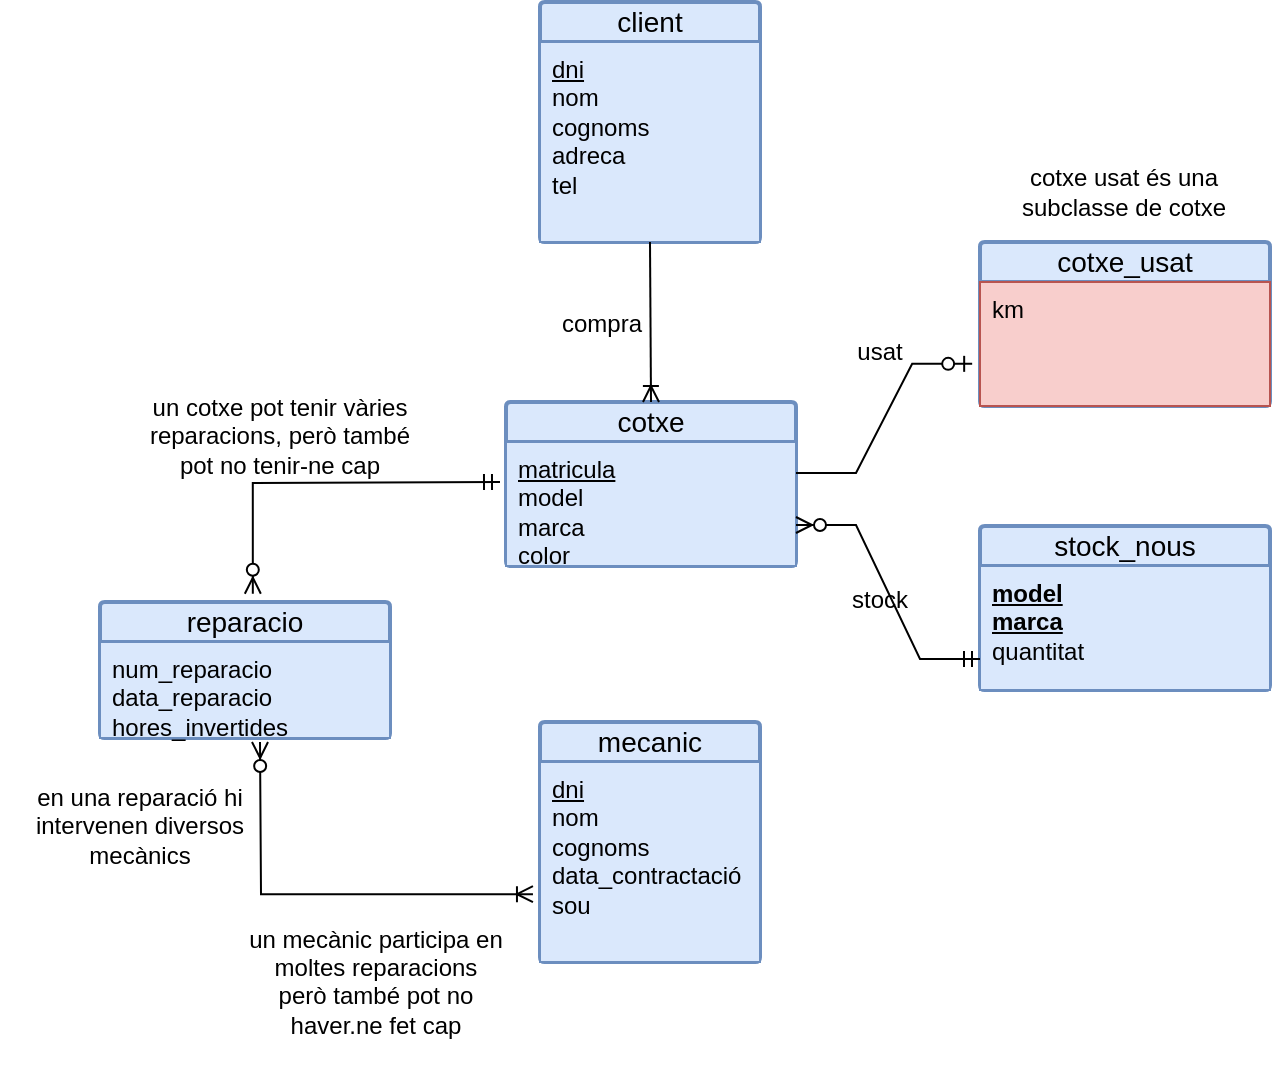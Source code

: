 <mxfile version="23.1.5" type="device">
  <diagram name="Pàgina-1" id="v9YWA_F2hAWRqaUywkiF">
    <mxGraphModel dx="698" dy="470" grid="1" gridSize="10" guides="1" tooltips="1" connect="1" arrows="1" fold="1" page="1" pageScale="1" pageWidth="827" pageHeight="1169" math="0" shadow="0">
      <root>
        <mxCell id="0" />
        <mxCell id="1" parent="0" />
        <mxCell id="ifhW9bHjw9jyQHOwnYPM-41" value="client" style="swimlane;childLayout=stackLayout;horizontal=1;startSize=20;horizontalStack=0;rounded=1;fontSize=14;fontStyle=0;strokeWidth=2;resizeParent=0;resizeLast=1;shadow=0;dashed=0;align=center;arcSize=4;whiteSpace=wrap;html=1;fillColor=#dae8fc;strokeColor=#6c8ebf;" parent="1" vertex="1">
          <mxGeometry x="340" y="160" width="110" height="120" as="geometry" />
        </mxCell>
        <mxCell id="ifhW9bHjw9jyQHOwnYPM-42" value="&lt;div&gt;&lt;u&gt;dni&lt;/u&gt;&lt;/div&gt;&lt;div&gt;nom&lt;/div&gt;&lt;div&gt;cognoms&lt;/div&gt;&lt;div&gt;adreca&lt;/div&gt;&lt;div&gt;tel&lt;br&gt;&lt;/div&gt;" style="align=left;strokeColor=#6c8ebf;fillColor=#dae8fc;spacingLeft=4;fontSize=12;verticalAlign=top;resizable=0;rotatable=0;part=1;html=1;" parent="ifhW9bHjw9jyQHOwnYPM-41" vertex="1">
          <mxGeometry y="20" width="110" height="100" as="geometry" />
        </mxCell>
        <mxCell id="ObNUjRc8RgcXsFkxHlF3-1" value="" style="align=left;strokeColor=#6c8ebf;fillColor=#dae8fc;spacingLeft=4;fontSize=12;verticalAlign=top;resizable=0;rotatable=0;part=1;html=1;" parent="ifhW9bHjw9jyQHOwnYPM-41" vertex="1">
          <mxGeometry y="120" width="110" as="geometry" />
        </mxCell>
        <mxCell id="ifhW9bHjw9jyQHOwnYPM-43" value="cotxe" style="swimlane;childLayout=stackLayout;horizontal=1;startSize=20;horizontalStack=0;rounded=1;fontSize=14;fontStyle=0;strokeWidth=2;resizeParent=0;resizeLast=1;shadow=0;dashed=0;align=center;arcSize=4;whiteSpace=wrap;html=1;fillColor=#dae8fc;strokeColor=#6c8ebf;" parent="1" vertex="1">
          <mxGeometry x="323" y="360" width="145" height="82" as="geometry" />
        </mxCell>
        <mxCell id="ifhW9bHjw9jyQHOwnYPM-44" value="&lt;u&gt;matricula&lt;/u&gt;&lt;div&gt;model&lt;/div&gt;&lt;div&gt;marca&lt;/div&gt;&lt;div&gt;color&lt;br&gt;&lt;/div&gt;" style="align=left;strokeColor=#6c8ebf;fillColor=#dae8fc;spacingLeft=4;fontSize=12;verticalAlign=top;resizable=0;rotatable=0;part=1;html=1;" parent="ifhW9bHjw9jyQHOwnYPM-43" vertex="1">
          <mxGeometry y="20" width="145" height="62" as="geometry" />
        </mxCell>
        <mxCell id="ObNUjRc8RgcXsFkxHlF3-2" value="cotxe_usat" style="swimlane;childLayout=stackLayout;horizontal=1;startSize=20;horizontalStack=0;rounded=1;fontSize=14;fontStyle=0;strokeWidth=2;resizeParent=0;resizeLast=1;shadow=0;dashed=0;align=center;arcSize=4;whiteSpace=wrap;html=1;fillColor=#dae8fc;strokeColor=#6c8ebf;" parent="1" vertex="1">
          <mxGeometry x="560" y="280" width="145" height="82" as="geometry" />
        </mxCell>
        <mxCell id="ObNUjRc8RgcXsFkxHlF3-3" value="km" style="align=left;strokeColor=#b85450;fillColor=#f8cecc;spacingLeft=4;fontSize=12;verticalAlign=top;resizable=0;rotatable=0;part=1;html=1;" parent="ObNUjRc8RgcXsFkxHlF3-2" vertex="1">
          <mxGeometry y="20" width="145" height="62" as="geometry" />
        </mxCell>
        <mxCell id="ObNUjRc8RgcXsFkxHlF3-4" value="stock_nous" style="swimlane;childLayout=stackLayout;horizontal=1;startSize=20;horizontalStack=0;rounded=1;fontSize=14;fontStyle=0;strokeWidth=2;resizeParent=0;resizeLast=1;shadow=0;dashed=0;align=center;arcSize=4;whiteSpace=wrap;html=1;fillColor=#dae8fc;strokeColor=#6c8ebf;" parent="1" vertex="1">
          <mxGeometry x="560" y="422" width="145" height="82" as="geometry" />
        </mxCell>
        <mxCell id="ObNUjRc8RgcXsFkxHlF3-5" value="&lt;b&gt;&lt;u&gt;model&lt;/u&gt;&lt;/b&gt;&lt;div&gt;&lt;b&gt;&lt;u&gt;marca&lt;/u&gt;&lt;/b&gt;&lt;/div&gt;&lt;div&gt;quantitat&lt;br&gt;&lt;/div&gt;" style="align=left;strokeColor=#6c8ebf;fillColor=#dae8fc;spacingLeft=4;fontSize=12;verticalAlign=top;resizable=0;rotatable=0;part=1;html=1;" parent="ObNUjRc8RgcXsFkxHlF3-4" vertex="1">
          <mxGeometry y="20" width="145" height="62" as="geometry" />
        </mxCell>
        <mxCell id="ObNUjRc8RgcXsFkxHlF3-6" value="mecanic" style="swimlane;childLayout=stackLayout;horizontal=1;startSize=20;horizontalStack=0;rounded=1;fontSize=14;fontStyle=0;strokeWidth=2;resizeParent=0;resizeLast=1;shadow=0;dashed=0;align=center;arcSize=4;whiteSpace=wrap;html=1;fillColor=#dae8fc;strokeColor=#6c8ebf;" parent="1" vertex="1">
          <mxGeometry x="340" y="520" width="110" height="120" as="geometry" />
        </mxCell>
        <mxCell id="ObNUjRc8RgcXsFkxHlF3-7" value="&lt;div&gt;&lt;u&gt;dni&lt;/u&gt;&lt;/div&gt;&lt;div&gt;nom&lt;/div&gt;&lt;div&gt;cognoms&lt;/div&gt;&lt;div&gt;data_contractació&lt;br&gt;&lt;/div&gt;&lt;div&gt;sou&lt;br&gt;&lt;/div&gt;" style="align=left;strokeColor=#6c8ebf;fillColor=#dae8fc;spacingLeft=4;fontSize=12;verticalAlign=top;resizable=0;rotatable=0;part=1;html=1;" parent="ObNUjRc8RgcXsFkxHlF3-6" vertex="1">
          <mxGeometry y="20" width="110" height="100" as="geometry" />
        </mxCell>
        <mxCell id="ObNUjRc8RgcXsFkxHlF3-8" value="" style="align=left;strokeColor=#6c8ebf;fillColor=#dae8fc;spacingLeft=4;fontSize=12;verticalAlign=top;resizable=0;rotatable=0;part=1;html=1;" parent="ObNUjRc8RgcXsFkxHlF3-6" vertex="1">
          <mxGeometry y="120" width="110" as="geometry" />
        </mxCell>
        <mxCell id="ObNUjRc8RgcXsFkxHlF3-9" value="" style="fontSize=12;html=1;endArrow=ERoneToMany;rounded=0;exitX=0;exitY=0;exitDx=0;exitDy=0;entryX=0.5;entryY=0;entryDx=0;entryDy=0;edgeStyle=orthogonalEdgeStyle;" parent="1" source="ObNUjRc8RgcXsFkxHlF3-1" target="ifhW9bHjw9jyQHOwnYPM-43" edge="1">
          <mxGeometry width="100" height="100" relative="1" as="geometry">
            <mxPoint x="310" y="480" as="sourcePoint" />
            <mxPoint x="410" y="380" as="targetPoint" />
          </mxGeometry>
        </mxCell>
        <mxCell id="ObNUjRc8RgcXsFkxHlF3-11" value="un cotxe pot tenir vàries reparacions, però també pot no tenir-ne cap" style="text;html=1;strokeColor=none;fillColor=none;align=center;verticalAlign=middle;whiteSpace=wrap;rounded=0;" parent="1" vertex="1">
          <mxGeometry x="140" y="362" width="140" height="30" as="geometry" />
        </mxCell>
        <mxCell id="ObNUjRc8RgcXsFkxHlF3-12" value="compra" style="text;html=1;strokeColor=none;fillColor=none;align=center;verticalAlign=middle;whiteSpace=wrap;rounded=0;" parent="1" vertex="1">
          <mxGeometry x="341" y="306" width="60" height="30" as="geometry" />
        </mxCell>
        <mxCell id="ObNUjRc8RgcXsFkxHlF3-14" value="stock" style="text;html=1;strokeColor=none;fillColor=none;align=center;verticalAlign=middle;whiteSpace=wrap;rounded=0;" parent="1" vertex="1">
          <mxGeometry x="480" y="444" width="60" height="30" as="geometry" />
        </mxCell>
        <mxCell id="ObNUjRc8RgcXsFkxHlF3-16" value="usat" style="text;html=1;strokeColor=none;fillColor=none;align=center;verticalAlign=middle;whiteSpace=wrap;rounded=0;" parent="1" vertex="1">
          <mxGeometry x="480" y="320" width="60" height="30" as="geometry" />
        </mxCell>
        <mxCell id="ObNUjRc8RgcXsFkxHlF3-18" value="" style="edgeStyle=entityRelationEdgeStyle;fontSize=12;html=1;endArrow=ERzeroToMany;startArrow=ERmandOne;rounded=0;entryX=1;entryY=0.75;entryDx=0;entryDy=0;exitX=0;exitY=0.75;exitDx=0;exitDy=0;" parent="1" source="ObNUjRc8RgcXsFkxHlF3-5" target="ifhW9bHjw9jyQHOwnYPM-43" edge="1">
          <mxGeometry width="100" height="100" relative="1" as="geometry">
            <mxPoint x="550" y="460" as="sourcePoint" />
            <mxPoint x="780" y="460" as="targetPoint" />
          </mxGeometry>
        </mxCell>
        <mxCell id="ObNUjRc8RgcXsFkxHlF3-17" value="" style="edgeStyle=entityRelationEdgeStyle;fontSize=12;html=1;endArrow=ERzeroToOne;endFill=1;rounded=0;entryX=-0.027;entryY=0.66;entryDx=0;entryDy=0;exitX=1;exitY=0.25;exitDx=0;exitDy=0;entryPerimeter=0;" parent="1" source="ifhW9bHjw9jyQHOwnYPM-44" target="ObNUjRc8RgcXsFkxHlF3-3" edge="1">
          <mxGeometry width="100" height="100" relative="1" as="geometry">
            <mxPoint x="680" y="560" as="sourcePoint" />
            <mxPoint x="780" y="460" as="targetPoint" />
          </mxGeometry>
        </mxCell>
        <mxCell id="WF_BrvT0vlVvO1LlFBiH-1" value="reparacio" style="swimlane;childLayout=stackLayout;horizontal=1;startSize=20;horizontalStack=0;rounded=1;fontSize=14;fontStyle=0;strokeWidth=2;resizeParent=0;resizeLast=1;shadow=0;dashed=0;align=center;arcSize=4;whiteSpace=wrap;html=1;fillColor=#dae8fc;strokeColor=#6c8ebf;" parent="1" vertex="1">
          <mxGeometry x="120" y="460" width="145" height="68" as="geometry" />
        </mxCell>
        <mxCell id="WF_BrvT0vlVvO1LlFBiH-2" value="num_reparacio&lt;div&gt;data_reparacio&lt;/div&gt;&lt;div&gt;hores_invertides&lt;u&gt;&lt;br&gt;&lt;/u&gt;&lt;/div&gt;" style="align=left;strokeColor=#6c8ebf;fillColor=#dae8fc;spacingLeft=4;fontSize=12;verticalAlign=top;resizable=0;rotatable=0;part=1;html=1;" parent="WF_BrvT0vlVvO1LlFBiH-1" vertex="1">
          <mxGeometry y="20" width="145" height="48" as="geometry" />
        </mxCell>
        <mxCell id="WF_BrvT0vlVvO1LlFBiH-3" value="" style="fontSize=12;html=1;endArrow=ERzeroToMany;startArrow=ERmandOne;rounded=0;entryX=0.527;entryY=-0.061;entryDx=0;entryDy=0;entryPerimeter=0;edgeStyle=orthogonalEdgeStyle;" parent="1" target="WF_BrvT0vlVvO1LlFBiH-1" edge="1">
          <mxGeometry width="100" height="100" relative="1" as="geometry">
            <mxPoint x="320" y="400" as="sourcePoint" />
            <mxPoint x="340" y="330" as="targetPoint" />
          </mxGeometry>
        </mxCell>
        <mxCell id="WF_BrvT0vlVvO1LlFBiH-4" value="" style="fontSize=12;html=1;endArrow=ERzeroToMany;startArrow=ERoneToMany;rounded=0;exitX=-0.032;exitY=0.661;exitDx=0;exitDy=0;exitPerimeter=0;edgeStyle=orthogonalEdgeStyle;startFill=0;" parent="1" source="ObNUjRc8RgcXsFkxHlF3-7" edge="1">
          <mxGeometry width="100" height="100" relative="1" as="geometry">
            <mxPoint x="120" y="640" as="sourcePoint" />
            <mxPoint x="200" y="530" as="targetPoint" />
          </mxGeometry>
        </mxCell>
        <mxCell id="WF_BrvT0vlVvO1LlFBiH-5" value="cotxe usat és una subclasse de cotxe" style="text;html=1;strokeColor=none;fillColor=none;align=center;verticalAlign=middle;whiteSpace=wrap;rounded=0;" parent="1" vertex="1">
          <mxGeometry x="567" y="230" width="130" height="50" as="geometry" />
        </mxCell>
        <mxCell id="WF_BrvT0vlVvO1LlFBiH-6" value="&lt;div&gt;en una reparació hi intervenen diversos mecànics&lt;/div&gt;" style="text;html=1;strokeColor=none;fillColor=none;align=center;verticalAlign=middle;whiteSpace=wrap;rounded=0;" parent="1" vertex="1">
          <mxGeometry x="70" y="550" width="140" height="43" as="geometry" />
        </mxCell>
        <mxCell id="WF_BrvT0vlVvO1LlFBiH-7" value="&lt;div&gt;un mecànic participa en moltes reparacions però també pot no haver.ne fet cap&lt;/div&gt;&amp;nbsp;" style="text;html=1;strokeColor=none;fillColor=none;align=center;verticalAlign=middle;whiteSpace=wrap;rounded=0;" parent="1" vertex="1">
          <mxGeometry x="193" y="630" width="130" height="53" as="geometry" />
        </mxCell>
      </root>
    </mxGraphModel>
  </diagram>
</mxfile>

